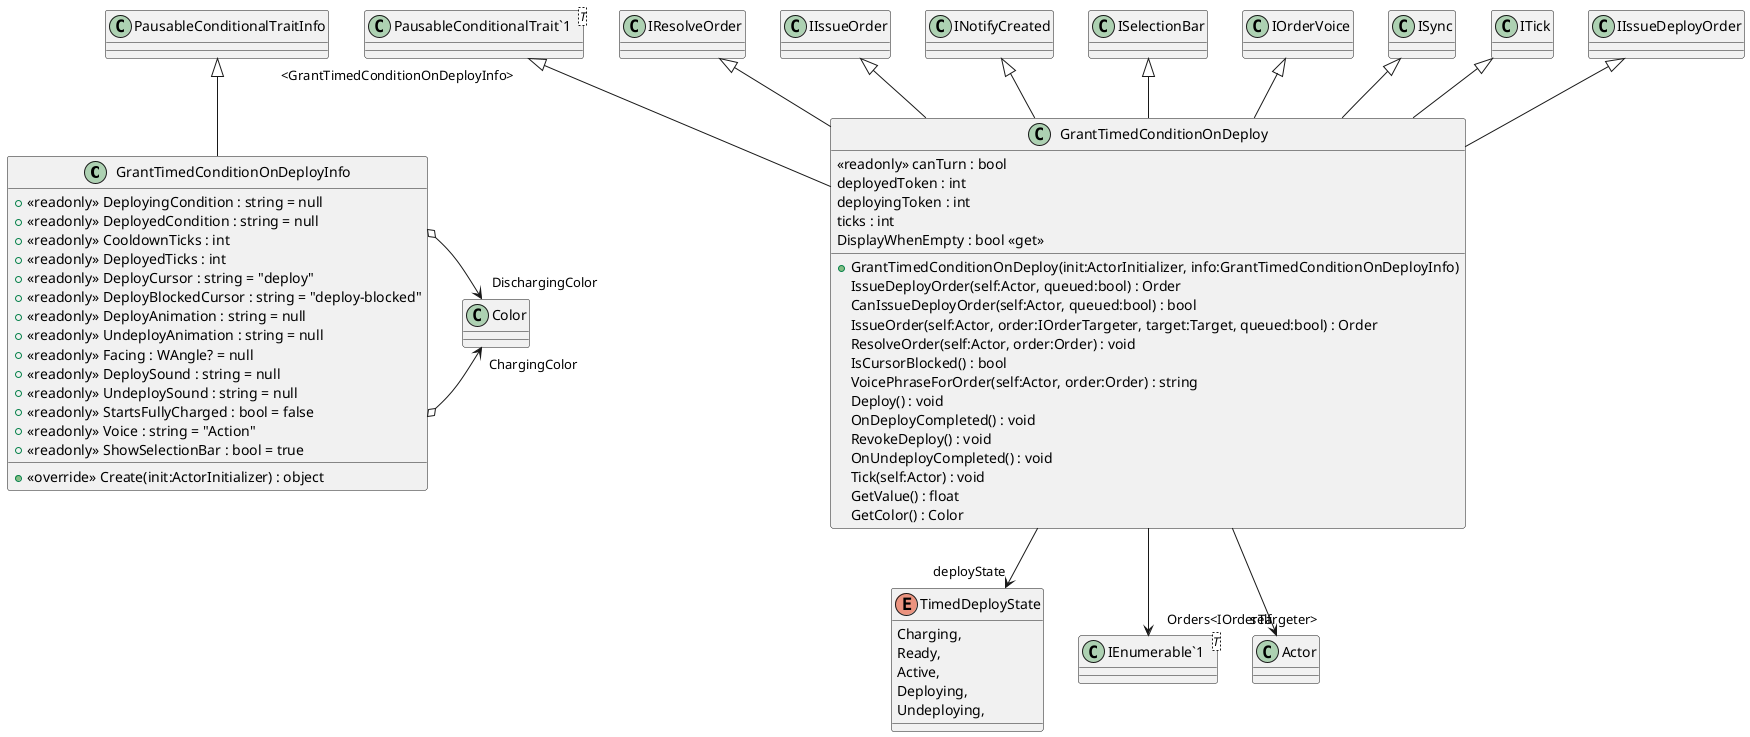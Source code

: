 @startuml
class GrantTimedConditionOnDeployInfo {
    + <<readonly>> DeployingCondition : string = null
    + <<readonly>> DeployedCondition : string = null
    + <<readonly>> CooldownTicks : int
    + <<readonly>> DeployedTicks : int
    + <<readonly>> DeployCursor : string = "deploy"
    + <<readonly>> DeployBlockedCursor : string = "deploy-blocked"
    + <<readonly>> DeployAnimation : string = null
    + <<readonly>> UndeployAnimation : string = null
    + <<readonly>> Facing : WAngle? = null
    + <<readonly>> DeploySound : string = null
    + <<readonly>> UndeploySound : string = null
    + <<readonly>> StartsFullyCharged : bool = false
    + <<readonly>> Voice : string = "Action"
    + <<readonly>> ShowSelectionBar : bool = true
    + <<override>> Create(init:ActorInitializer) : object
}
enum TimedDeployState {
    Charging,
    Ready,
    Active,
    Deploying,
    Undeploying,
}
class GrantTimedConditionOnDeploy {
    <<readonly>> canTurn : bool
    deployedToken : int
    deployingToken : int
    ticks : int
    + GrantTimedConditionOnDeploy(init:ActorInitializer, info:GrantTimedConditionOnDeployInfo)
    IssueDeployOrder(self:Actor, queued:bool) : Order
    CanIssueDeployOrder(self:Actor, queued:bool) : bool
    IssueOrder(self:Actor, order:IOrderTargeter, target:Target, queued:bool) : Order
    ResolveOrder(self:Actor, order:Order) : void
    IsCursorBlocked() : bool
    VoicePhraseForOrder(self:Actor, order:Order) : string
    Deploy() : void
    OnDeployCompleted() : void
    RevokeDeploy() : void
    OnUndeployCompleted() : void
    Tick(self:Actor) : void
    GetValue() : float
    DisplayWhenEmpty : bool <<get>>
    GetColor() : Color
}
class "PausableConditionalTrait`1"<T> {
}
class "IEnumerable`1"<T> {
}
PausableConditionalTraitInfo <|-- GrantTimedConditionOnDeployInfo
GrantTimedConditionOnDeployInfo o-> "ChargingColor" Color
GrantTimedConditionOnDeployInfo o-> "DischargingColor" Color
"PausableConditionalTrait`1" "<GrantTimedConditionOnDeployInfo>" <|-- GrantTimedConditionOnDeploy
IResolveOrder <|-- GrantTimedConditionOnDeploy
IIssueOrder <|-- GrantTimedConditionOnDeploy
INotifyCreated <|-- GrantTimedConditionOnDeploy
ISelectionBar <|-- GrantTimedConditionOnDeploy
IOrderVoice <|-- GrantTimedConditionOnDeploy
ISync <|-- GrantTimedConditionOnDeploy
ITick <|-- GrantTimedConditionOnDeploy
IIssueDeployOrder <|-- GrantTimedConditionOnDeploy
GrantTimedConditionOnDeploy --> "self" Actor
GrantTimedConditionOnDeploy --> "deployState" TimedDeployState
GrantTimedConditionOnDeploy --> "Orders<IOrderTargeter>" "IEnumerable`1"
@enduml
